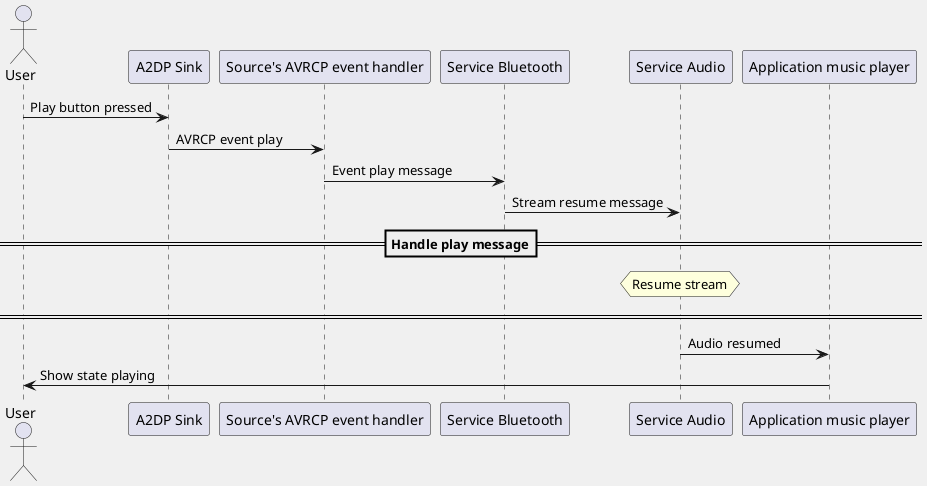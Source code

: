 @startuml
skinparam BackgroundColor F0F0F0

actor User
participant "A2DP Sink" as sink
participant "Source's AVRCP event handler" as source
participant "Service Bluetooth" as bt
participant "Service Audio" as audio
participant "Application music player" as app 


User -> sink : Play button pressed
sink -> source : AVRCP event play 
source -> bt : Event play message
bt -> audio : Stream resume message
==Handle play message==
hnote over audio
    Resume stream
endhnote
== ==
audio -> app : Audio resumed
app -> User : Show state playing

@enduml
